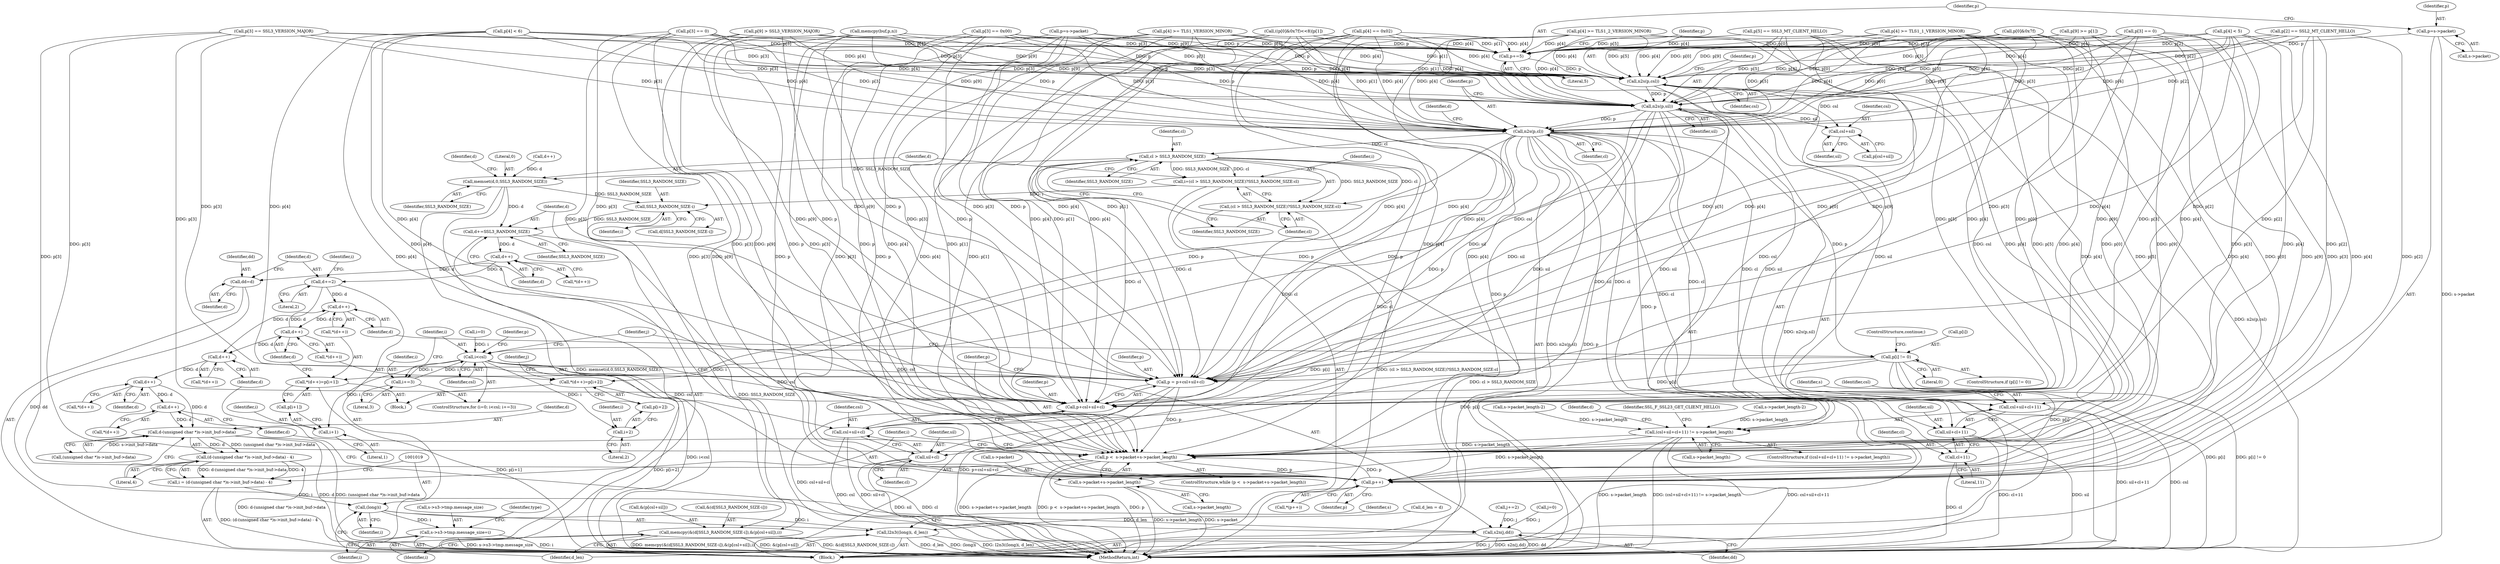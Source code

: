 digraph "0_openssl_6ce9687b5aba5391fc0de50e18779eb676d0e04d@pointer" {
"1000816" [label="(Call,p=s->packet)"];
"1000821" [label="(Call,p+=5)"];
"1000824" [label="(Call,n2s(p,csl))"];
"1000827" [label="(Call,n2s(p,sil))"];
"1000830" [label="(Call,n2s(p,cl))"];
"1000843" [label="(Call,(csl+sil+cl+11) != s->packet_length)"];
"1000987" [label="(Call,p <  s->packet+s->packet_length)"];
"1001002" [label="(Call,p++)"];
"1000989" [label="(Call,s->packet+s->packet_length)"];
"1000844" [label="(Call,csl+sil+cl+11)"];
"1000846" [label="(Call,sil+cl+11)"];
"1000848" [label="(Call,cl+11)"];
"1000885" [label="(Call,cl > SSL3_RANDOM_SIZE)"];
"1000882" [label="(Call,i=(cl > SSL3_RANDOM_SIZE)?SSL3_RANDOM_SIZE:cl)"];
"1000898" [label="(Call,SSL3_RANDOM_SIZE-i)"];
"1000894" [label="(Call,memcpy(&(d[SSL3_RANDOM_SIZE-i]),&(p[csl+sil]),i))"];
"1000908" [label="(Call,d+=SSL3_RANDOM_SIZE)"];
"1000913" [label="(Call,d++)"];
"1000919" [label="(Call,dd=d)"];
"1000964" [label="(Call,s2n(j,dd))"];
"1000922" [label="(Call,d+=2)"];
"1000945" [label="(Call,d++)"];
"1000954" [label="(Call,d++)"];
"1000969" [label="(Call,d++)"];
"1000974" [label="(Call,d++)"];
"1000999" [label="(Call,d++)"];
"1001007" [label="(Call,d-(unsigned char *)s->init_buf->data)"];
"1001006" [label="(Call,(d-(unsigned char *)s->init_buf->data) - 4)"];
"1001004" [label="(Call,i = (d-(unsigned char *)s->init_buf->data) - 4)"];
"1001018" [label="(Call,(long)i)"];
"1001017" [label="(Call,l2n3((long)i, d_len))"];
"1001040" [label="(Call,s->s3->tmp.message_size=i)"];
"1000884" [label="(Call,(cl > SSL3_RANDOM_SIZE)?SSL3_RANDOM_SIZE:cl)"];
"1000890" [label="(Call,memset(d,0,SSL3_RANDOM_SIZE))"];
"1000977" [label="(Call,p = p+csl+sil+cl)"];
"1000979" [label="(Call,p+csl+sil+cl)"];
"1000981" [label="(Call,csl+sil+cl)"];
"1000983" [label="(Call,sil+cl)"];
"1000937" [label="(Call,p[i] != 0)"];
"1000943" [label="(Call,*(d++)=p[i+1])"];
"1000952" [label="(Call,*(d++)=p[i+2])"];
"1000904" [label="(Call,csl+sil)"];
"1000929" [label="(Call,i<csl)"];
"1000932" [label="(Call,i+=3)"];
"1000949" [label="(Call,i+1)"];
"1000958" [label="(Call,i+2)"];
"1000885" [label="(Call,cl > SSL3_RANDOM_SIZE)"];
"1000922" [label="(Call,d+=2)"];
"1001009" [label="(Call,(unsigned char *)s->init_buf->data)"];
"1001002" [label="(Call,p++)"];
"1001040" [label="(Call,s->s3->tmp.message_size=i)"];
"1000882" [label="(Call,i=(cl > SSL3_RANDOM_SIZE)?SSL3_RANDOM_SIZE:cl)"];
"1000943" [label="(Call,*(d++)=p[i+1])"];
"1000923" [label="(Identifier,d)"];
"1000925" [label="(ControlStructure,for (i=0; i<csl; i+=3))"];
"1000852" [label="(Identifier,s)"];
"1000890" [label="(Call,memset(d,0,SSL3_RANDOM_SIZE))"];
"1000900" [label="(Identifier,i)"];
"1000454" [label="(Call,p[4] < 5)"];
"1000825" [label="(Identifier,p)"];
"1000953" [label="(Call,*(d++))"];
"1000954" [label="(Call,d++)"];
"1000924" [label="(Literal,2)"];
"1000481" [label="(Call,p[4] < 6)"];
"1001000" [label="(Identifier,d)"];
"1000899" [label="(Identifier,SSL3_RANDOM_SIZE)"];
"1000914" [label="(Identifier,d)"];
"1001026" [label="(Identifier,s)"];
"1000300" [label="(Call,p[4] >= TLS1_2_VERSION_MINOR)"];
"1000939" [label="(Identifier,p)"];
"1000829" [label="(Identifier,sil)"];
"1000985" [label="(Identifier,cl)"];
"1000980" [label="(Identifier,p)"];
"1000877" [label="(Call,d++)"];
"1000823" [label="(Literal,5)"];
"1000271" [label="(Call,p[3] == SSL3_VERSION_MAJOR)"];
"1000864" [label="(Call,d_len = d)"];
"1000845" [label="(Identifier,csl)"];
"1000974" [label="(Call,d++)"];
"1000978" [label="(Identifier,p)"];
"1000906" [label="(Identifier,sil)"];
"1000892" [label="(Literal,0)"];
"1000981" [label="(Call,csl+sil+cl)"];
"1000850" [label="(Literal,11)"];
"1000916" [label="(Call,j=0)"];
"1001048" [label="(Identifier,i)"];
"1000905" [label="(Identifier,csl)"];
"1000950" [label="(Identifier,i)"];
"1000889" [label="(Identifier,cl)"];
"1000977" [label="(Call,p = p+csl+sil+cl)"];
"1000292" [label="(Call,p[4] >= TLS1_VERSION_MINOR)"];
"1000862" [label="(Identifier,d)"];
"1000901" [label="(Call,&(p[csl+sil]))"];
"1000930" [label="(Identifier,i)"];
"1000239" [label="(Call,p[4] == 0x02)"];
"1000990" [label="(Call,s->packet)"];
"1001020" [label="(Identifier,i)"];
"1000883" [label="(Identifier,i)"];
"1000891" [label="(Identifier,d)"];
"1000817" [label="(Identifier,p)"];
"1000459" [label="(Call,p[9] >= p[1])"];
"1000960" [label="(Literal,2)"];
"1000740" [label="(Call,p[0]&0x7f)"];
"1000962" [label="(Identifier,j)"];
"1000982" [label="(Identifier,csl)"];
"1000827" [label="(Call,n2s(p,sil))"];
"1000986" [label="(ControlStructure,while (p <  s->packet+s->packet_length))"];
"1000927" [label="(Identifier,i)"];
"1001018" [label="(Call,(long)i)"];
"1000847" [label="(Identifier,sil)"];
"1000856" [label="(Identifier,SSL_F_SSL23_GET_CLIENT_HELLO)"];
"1000215" [label="(Call,memcpy(buf,p,n))"];
"1000738" [label="(Call,((p[0]&0x7f)<<8)|p[1])"];
"1000888" [label="(Identifier,SSL3_RANDOM_SIZE)"];
"1000959" [label="(Identifier,i)"];
"1000964" [label="(Call,s2n(j,dd))"];
"1000983" [label="(Call,sil+cl)"];
"1000920" [label="(Identifier,dd)"];
"1000952" [label="(Call,*(d++)=p[i+2])"];
"1001003" [label="(Identifier,p)"];
"1000851" [label="(Call,s->packet_length)"];
"1001001" [label="(Call,*(p++))"];
"1000934" [label="(Literal,3)"];
"1000832" [label="(Identifier,cl)"];
"1000789" [label="(Call,s->packet_length-2)"];
"1000908" [label="(Call,d+=SSL3_RANDOM_SIZE)"];
"1000822" [label="(Identifier,p)"];
"1001007" [label="(Call,d-(unsigned char *)s->init_buf->data)"];
"1000830" [label="(Call,n2s(p,cl))"];
"1000987" [label="(Call,p <  s->packet+s->packet_length)"];
"1000941" [label="(Literal,0)"];
"1000912" [label="(Call,*(d++))"];
"1000947" [label="(Call,p[i+1])"];
"1000896" [label="(Call,d[SSL3_RANDOM_SIZE-i])"];
"1000966" [label="(Identifier,dd)"];
"1000826" [label="(Identifier,csl)"];
"1000904" [label="(Call,csl+sil)"];
"1000898" [label="(Call,SSL3_RANDOM_SIZE-i)"];
"1000907" [label="(Identifier,i)"];
"1000449" [label="(Call,p[3] == 0)"];
"1000935" [label="(Block,)"];
"1000821" [label="(Call,p+=5)"];
"1000492" [label="(Call,p[9] > SSL3_VERSION_MAJOR)"];
"1000816" [label="(Call,p=s->packet)"];
"1000834" [label="(Identifier,d)"];
"1000965" [label="(Identifier,j)"];
"1000961" [label="(Call,j+=2)"];
"1000846" [label="(Call,sil+cl+11)"];
"1000717" [label="(Call,p=s->packet)"];
"1000818" [label="(Call,s->packet)"];
"1000958" [label="(Call,i+2)"];
"1000951" [label="(Literal,1)"];
"1000979" [label="(Call,p+csl+sil+cl)"];
"1000226" [label="(Call,p[2] == SSL2_MT_CLIENT_HELLO)"];
"1000993" [label="(Call,s->packet_length)"];
"1000937" [label="(Call,p[i] != 0)"];
"1001041" [label="(Call,s->s3->tmp.message_size)"];
"1000910" [label="(Identifier,SSL3_RANDOM_SIZE)"];
"1000932" [label="(Call,i+=3)"];
"1000807" [label="(Call,s->packet_length-2)"];
"1000897" [label="(Identifier,d)"];
"1000884" [label="(Call,(cl > SSL3_RANDOM_SIZE)?SSL3_RANDOM_SIZE:cl)"];
"1001006" [label="(Call,(d-(unsigned char *)s->init_buf->data) - 4)"];
"1001021" [label="(Identifier,d_len)"];
"1000989" [label="(Call,s->packet+s->packet_length)"];
"1000902" [label="(Call,p[csl+sil])"];
"1000848" [label="(Call,cl+11)"];
"1000956" [label="(Call,p[i+2])"];
"1001016" [label="(Literal,4)"];
"1000968" [label="(Call,*(d++))"];
"1001051" [label="(Identifier,type)"];
"1000713" [label="(Block,)"];
"1001008" [label="(Identifier,d)"];
"1000945" [label="(Call,d++)"];
"1000844" [label="(Call,csl+sil+cl+11)"];
"1000442" [label="(Call,p[5] == SSL3_MT_CLIENT_HELLO)"];
"1000926" [label="(Call,i=0)"];
"1000234" [label="(Call,p[3] == 0x00)"];
"1000842" [label="(ControlStructure,if ((csl+sil+cl+11) != s->packet_length))"];
"1000894" [label="(Call,memcpy(&(d[SSL3_RANDOM_SIZE-i]),&(p[csl+sil]),i))"];
"1000999" [label="(Call,d++)"];
"1000955" [label="(Identifier,d)"];
"1000988" [label="(Identifier,p)"];
"1000913" [label="(Call,d++)"];
"1000998" [label="(Call,*(d++))"];
"1000936" [label="(ControlStructure,if (p[i] != 0))"];
"1000975" [label="(Identifier,d)"];
"1000938" [label="(Call,p[i])"];
"1001244" [label="(MethodReturn,int)"];
"1000933" [label="(Identifier,i)"];
"1000895" [label="(Call,&(d[SSL3_RANDOM_SIZE-i]))"];
"1000969" [label="(Call,d++)"];
"1001005" [label="(Identifier,i)"];
"1000886" [label="(Identifier,cl)"];
"1000970" [label="(Identifier,d)"];
"1000944" [label="(Call,*(d++))"];
"1000929" [label="(Call,i<csl)"];
"1000887" [label="(Identifier,SSL3_RANDOM_SIZE)"];
"1000942" [label="(ControlStructure,continue;)"];
"1000831" [label="(Identifier,p)"];
"1000919" [label="(Call,dd=d)"];
"1000325" [label="(Call,p[4] >= TLS1_1_VERSION_MINOR)"];
"1000849" [label="(Identifier,cl)"];
"1000973" [label="(Call,*(d++))"];
"1000476" [label="(Call,p[3] == 0)"];
"1000909" [label="(Identifier,d)"];
"1000946" [label="(Identifier,d)"];
"1001004" [label="(Call,i = (d-(unsigned char *)s->init_buf->data) - 4)"];
"1000893" [label="(Identifier,SSL3_RANDOM_SIZE)"];
"1000949" [label="(Call,i+1)"];
"1000828" [label="(Identifier,p)"];
"1000984" [label="(Identifier,sil)"];
"1000921" [label="(Identifier,d)"];
"1000824" [label="(Call,n2s(p,csl))"];
"1000931" [label="(Identifier,csl)"];
"1000843" [label="(Call,(csl+sil+cl+11) != s->packet_length)"];
"1001017" [label="(Call,l2n3((long)i, d_len))"];
"1000816" -> "1000713"  [label="AST: "];
"1000816" -> "1000818"  [label="CFG: "];
"1000817" -> "1000816"  [label="AST: "];
"1000818" -> "1000816"  [label="AST: "];
"1000822" -> "1000816"  [label="CFG: "];
"1000816" -> "1001244"  [label="DDG: s->packet"];
"1000816" -> "1000821"  [label="DDG: p"];
"1000821" -> "1000713"  [label="AST: "];
"1000821" -> "1000823"  [label="CFG: "];
"1000822" -> "1000821"  [label="AST: "];
"1000823" -> "1000821"  [label="AST: "];
"1000825" -> "1000821"  [label="CFG: "];
"1000459" -> "1000821"  [label="DDG: p[9]"];
"1000226" -> "1000821"  [label="DDG: p[2]"];
"1000442" -> "1000821"  [label="DDG: p[5]"];
"1000492" -> "1000821"  [label="DDG: p[9]"];
"1000738" -> "1000821"  [label="DDG: p[1]"];
"1000740" -> "1000821"  [label="DDG: p[0]"];
"1000215" -> "1000821"  [label="DDG: p"];
"1000449" -> "1000821"  [label="DDG: p[3]"];
"1000476" -> "1000821"  [label="DDG: p[3]"];
"1000271" -> "1000821"  [label="DDG: p[3]"];
"1000717" -> "1000821"  [label="DDG: p"];
"1000234" -> "1000821"  [label="DDG: p[3]"];
"1000292" -> "1000821"  [label="DDG: p[4]"];
"1000239" -> "1000821"  [label="DDG: p[4]"];
"1000300" -> "1000821"  [label="DDG: p[4]"];
"1000481" -> "1000821"  [label="DDG: p[4]"];
"1000325" -> "1000821"  [label="DDG: p[4]"];
"1000454" -> "1000821"  [label="DDG: p[4]"];
"1000821" -> "1000824"  [label="DDG: p"];
"1000824" -> "1000713"  [label="AST: "];
"1000824" -> "1000826"  [label="CFG: "];
"1000825" -> "1000824"  [label="AST: "];
"1000826" -> "1000824"  [label="AST: "];
"1000828" -> "1000824"  [label="CFG: "];
"1000824" -> "1001244"  [label="DDG: n2s(p,csl)"];
"1000459" -> "1000824"  [label="DDG: p[9]"];
"1000226" -> "1000824"  [label="DDG: p[2]"];
"1000442" -> "1000824"  [label="DDG: p[5]"];
"1000492" -> "1000824"  [label="DDG: p[9]"];
"1000738" -> "1000824"  [label="DDG: p[1]"];
"1000740" -> "1000824"  [label="DDG: p[0]"];
"1000215" -> "1000824"  [label="DDG: p"];
"1000449" -> "1000824"  [label="DDG: p[3]"];
"1000476" -> "1000824"  [label="DDG: p[3]"];
"1000271" -> "1000824"  [label="DDG: p[3]"];
"1000717" -> "1000824"  [label="DDG: p"];
"1000234" -> "1000824"  [label="DDG: p[3]"];
"1000292" -> "1000824"  [label="DDG: p[4]"];
"1000239" -> "1000824"  [label="DDG: p[4]"];
"1000300" -> "1000824"  [label="DDG: p[4]"];
"1000481" -> "1000824"  [label="DDG: p[4]"];
"1000325" -> "1000824"  [label="DDG: p[4]"];
"1000454" -> "1000824"  [label="DDG: p[4]"];
"1000824" -> "1000827"  [label="DDG: p"];
"1000824" -> "1000843"  [label="DDG: csl"];
"1000824" -> "1000844"  [label="DDG: csl"];
"1000824" -> "1000904"  [label="DDG: csl"];
"1000824" -> "1000929"  [label="DDG: csl"];
"1000827" -> "1000713"  [label="AST: "];
"1000827" -> "1000829"  [label="CFG: "];
"1000828" -> "1000827"  [label="AST: "];
"1000829" -> "1000827"  [label="AST: "];
"1000831" -> "1000827"  [label="CFG: "];
"1000827" -> "1001244"  [label="DDG: n2s(p,sil)"];
"1000459" -> "1000827"  [label="DDG: p[9]"];
"1000226" -> "1000827"  [label="DDG: p[2]"];
"1000442" -> "1000827"  [label="DDG: p[5]"];
"1000492" -> "1000827"  [label="DDG: p[9]"];
"1000738" -> "1000827"  [label="DDG: p[1]"];
"1000740" -> "1000827"  [label="DDG: p[0]"];
"1000215" -> "1000827"  [label="DDG: p"];
"1000449" -> "1000827"  [label="DDG: p[3]"];
"1000476" -> "1000827"  [label="DDG: p[3]"];
"1000271" -> "1000827"  [label="DDG: p[3]"];
"1000717" -> "1000827"  [label="DDG: p"];
"1000234" -> "1000827"  [label="DDG: p[3]"];
"1000292" -> "1000827"  [label="DDG: p[4]"];
"1000239" -> "1000827"  [label="DDG: p[4]"];
"1000300" -> "1000827"  [label="DDG: p[4]"];
"1000481" -> "1000827"  [label="DDG: p[4]"];
"1000325" -> "1000827"  [label="DDG: p[4]"];
"1000454" -> "1000827"  [label="DDG: p[4]"];
"1000827" -> "1000830"  [label="DDG: p"];
"1000827" -> "1000843"  [label="DDG: sil"];
"1000827" -> "1000844"  [label="DDG: sil"];
"1000827" -> "1000846"  [label="DDG: sil"];
"1000827" -> "1000904"  [label="DDG: sil"];
"1000827" -> "1000977"  [label="DDG: sil"];
"1000827" -> "1000979"  [label="DDG: sil"];
"1000827" -> "1000981"  [label="DDG: sil"];
"1000827" -> "1000983"  [label="DDG: sil"];
"1000830" -> "1000713"  [label="AST: "];
"1000830" -> "1000832"  [label="CFG: "];
"1000831" -> "1000830"  [label="AST: "];
"1000832" -> "1000830"  [label="AST: "];
"1000834" -> "1000830"  [label="CFG: "];
"1000830" -> "1001244"  [label="DDG: n2s(p,cl)"];
"1000830" -> "1001244"  [label="DDG: p"];
"1000459" -> "1000830"  [label="DDG: p[9]"];
"1000226" -> "1000830"  [label="DDG: p[2]"];
"1000442" -> "1000830"  [label="DDG: p[5]"];
"1000492" -> "1000830"  [label="DDG: p[9]"];
"1000738" -> "1000830"  [label="DDG: p[1]"];
"1000740" -> "1000830"  [label="DDG: p[0]"];
"1000215" -> "1000830"  [label="DDG: p"];
"1000449" -> "1000830"  [label="DDG: p[3]"];
"1000476" -> "1000830"  [label="DDG: p[3]"];
"1000271" -> "1000830"  [label="DDG: p[3]"];
"1000717" -> "1000830"  [label="DDG: p"];
"1000234" -> "1000830"  [label="DDG: p[3]"];
"1000292" -> "1000830"  [label="DDG: p[4]"];
"1000239" -> "1000830"  [label="DDG: p[4]"];
"1000300" -> "1000830"  [label="DDG: p[4]"];
"1000481" -> "1000830"  [label="DDG: p[4]"];
"1000325" -> "1000830"  [label="DDG: p[4]"];
"1000454" -> "1000830"  [label="DDG: p[4]"];
"1000830" -> "1000843"  [label="DDG: cl"];
"1000830" -> "1000844"  [label="DDG: cl"];
"1000830" -> "1000846"  [label="DDG: cl"];
"1000830" -> "1000848"  [label="DDG: cl"];
"1000830" -> "1000885"  [label="DDG: cl"];
"1000830" -> "1000937"  [label="DDG: p"];
"1000830" -> "1000943"  [label="DDG: p"];
"1000830" -> "1000952"  [label="DDG: p"];
"1000830" -> "1000977"  [label="DDG: p"];
"1000830" -> "1000979"  [label="DDG: p"];
"1000830" -> "1000987"  [label="DDG: p"];
"1000830" -> "1001002"  [label="DDG: p"];
"1000843" -> "1000842"  [label="AST: "];
"1000843" -> "1000851"  [label="CFG: "];
"1000844" -> "1000843"  [label="AST: "];
"1000851" -> "1000843"  [label="AST: "];
"1000856" -> "1000843"  [label="CFG: "];
"1000862" -> "1000843"  [label="CFG: "];
"1000843" -> "1001244"  [label="DDG: s->packet_length"];
"1000843" -> "1001244"  [label="DDG: (csl+sil+cl+11) != s->packet_length"];
"1000843" -> "1001244"  [label="DDG: csl+sil+cl+11"];
"1000807" -> "1000843"  [label="DDG: s->packet_length"];
"1000789" -> "1000843"  [label="DDG: s->packet_length"];
"1000843" -> "1000987"  [label="DDG: s->packet_length"];
"1000843" -> "1000989"  [label="DDG: s->packet_length"];
"1000987" -> "1000986"  [label="AST: "];
"1000987" -> "1000989"  [label="CFG: "];
"1000988" -> "1000987"  [label="AST: "];
"1000989" -> "1000987"  [label="AST: "];
"1001000" -> "1000987"  [label="CFG: "];
"1001005" -> "1000987"  [label="CFG: "];
"1000987" -> "1001244"  [label="DDG: p"];
"1000987" -> "1001244"  [label="DDG: s->packet+s->packet_length"];
"1000987" -> "1001244"  [label="DDG: p <  s->packet+s->packet_length"];
"1000459" -> "1000987"  [label="DDG: p[9]"];
"1000442" -> "1000987"  [label="DDG: p[5]"];
"1000492" -> "1000987"  [label="DDG: p[9]"];
"1000738" -> "1000987"  [label="DDG: p[1]"];
"1000977" -> "1000987"  [label="DDG: p"];
"1000226" -> "1000987"  [label="DDG: p[2]"];
"1001002" -> "1000987"  [label="DDG: p"];
"1000937" -> "1000987"  [label="DDG: p[i]"];
"1000740" -> "1000987"  [label="DDG: p[0]"];
"1000449" -> "1000987"  [label="DDG: p[3]"];
"1000476" -> "1000987"  [label="DDG: p[3]"];
"1000271" -> "1000987"  [label="DDG: p[3]"];
"1000717" -> "1000987"  [label="DDG: p"];
"1000234" -> "1000987"  [label="DDG: p[3]"];
"1000215" -> "1000987"  [label="DDG: p"];
"1000292" -> "1000987"  [label="DDG: p[4]"];
"1000239" -> "1000987"  [label="DDG: p[4]"];
"1000300" -> "1000987"  [label="DDG: p[4]"];
"1000481" -> "1000987"  [label="DDG: p[4]"];
"1000325" -> "1000987"  [label="DDG: p[4]"];
"1000454" -> "1000987"  [label="DDG: p[4]"];
"1000987" -> "1001002"  [label="DDG: p"];
"1001002" -> "1001001"  [label="AST: "];
"1001002" -> "1001003"  [label="CFG: "];
"1001003" -> "1001002"  [label="AST: "];
"1001001" -> "1001002"  [label="CFG: "];
"1000459" -> "1001002"  [label="DDG: p[9]"];
"1000226" -> "1001002"  [label="DDG: p[2]"];
"1000442" -> "1001002"  [label="DDG: p[5]"];
"1000492" -> "1001002"  [label="DDG: p[9]"];
"1000738" -> "1001002"  [label="DDG: p[1]"];
"1000937" -> "1001002"  [label="DDG: p[i]"];
"1000740" -> "1001002"  [label="DDG: p[0]"];
"1000449" -> "1001002"  [label="DDG: p[3]"];
"1000476" -> "1001002"  [label="DDG: p[3]"];
"1000271" -> "1001002"  [label="DDG: p[3]"];
"1000717" -> "1001002"  [label="DDG: p"];
"1000234" -> "1001002"  [label="DDG: p[3]"];
"1000215" -> "1001002"  [label="DDG: p"];
"1000292" -> "1001002"  [label="DDG: p[4]"];
"1000239" -> "1001002"  [label="DDG: p[4]"];
"1000300" -> "1001002"  [label="DDG: p[4]"];
"1000481" -> "1001002"  [label="DDG: p[4]"];
"1000325" -> "1001002"  [label="DDG: p[4]"];
"1000454" -> "1001002"  [label="DDG: p[4]"];
"1000989" -> "1000993"  [label="CFG: "];
"1000990" -> "1000989"  [label="AST: "];
"1000993" -> "1000989"  [label="AST: "];
"1000989" -> "1001244"  [label="DDG: s->packet_length"];
"1000989" -> "1001244"  [label="DDG: s->packet"];
"1000844" -> "1000846"  [label="CFG: "];
"1000845" -> "1000844"  [label="AST: "];
"1000846" -> "1000844"  [label="AST: "];
"1000852" -> "1000844"  [label="CFG: "];
"1000844" -> "1001244"  [label="DDG: sil+cl+11"];
"1000844" -> "1001244"  [label="DDG: csl"];
"1000846" -> "1000848"  [label="CFG: "];
"1000847" -> "1000846"  [label="AST: "];
"1000848" -> "1000846"  [label="AST: "];
"1000846" -> "1001244"  [label="DDG: cl+11"];
"1000846" -> "1001244"  [label="DDG: sil"];
"1000848" -> "1000850"  [label="CFG: "];
"1000849" -> "1000848"  [label="AST: "];
"1000850" -> "1000848"  [label="AST: "];
"1000848" -> "1001244"  [label="DDG: cl"];
"1000885" -> "1000884"  [label="AST: "];
"1000885" -> "1000887"  [label="CFG: "];
"1000886" -> "1000885"  [label="AST: "];
"1000887" -> "1000885"  [label="AST: "];
"1000888" -> "1000885"  [label="CFG: "];
"1000889" -> "1000885"  [label="CFG: "];
"1000885" -> "1000882"  [label="DDG: SSL3_RANDOM_SIZE"];
"1000885" -> "1000882"  [label="DDG: cl"];
"1000885" -> "1000884"  [label="DDG: SSL3_RANDOM_SIZE"];
"1000885" -> "1000884"  [label="DDG: cl"];
"1000885" -> "1000890"  [label="DDG: SSL3_RANDOM_SIZE"];
"1000885" -> "1000977"  [label="DDG: cl"];
"1000885" -> "1000979"  [label="DDG: cl"];
"1000885" -> "1000981"  [label="DDG: cl"];
"1000885" -> "1000983"  [label="DDG: cl"];
"1000882" -> "1000713"  [label="AST: "];
"1000882" -> "1000884"  [label="CFG: "];
"1000883" -> "1000882"  [label="AST: "];
"1000884" -> "1000882"  [label="AST: "];
"1000891" -> "1000882"  [label="CFG: "];
"1000882" -> "1001244"  [label="DDG: (cl > SSL3_RANDOM_SIZE)?SSL3_RANDOM_SIZE:cl"];
"1000882" -> "1000898"  [label="DDG: i"];
"1000898" -> "1000896"  [label="AST: "];
"1000898" -> "1000900"  [label="CFG: "];
"1000899" -> "1000898"  [label="AST: "];
"1000900" -> "1000898"  [label="AST: "];
"1000896" -> "1000898"  [label="CFG: "];
"1000890" -> "1000898"  [label="DDG: SSL3_RANDOM_SIZE"];
"1000898" -> "1000894"  [label="DDG: i"];
"1000898" -> "1000908"  [label="DDG: SSL3_RANDOM_SIZE"];
"1000894" -> "1000713"  [label="AST: "];
"1000894" -> "1000907"  [label="CFG: "];
"1000895" -> "1000894"  [label="AST: "];
"1000901" -> "1000894"  [label="AST: "];
"1000907" -> "1000894"  [label="AST: "];
"1000909" -> "1000894"  [label="CFG: "];
"1000894" -> "1001244"  [label="DDG: &(d[SSL3_RANDOM_SIZE-i])"];
"1000894" -> "1001244"  [label="DDG: memcpy(&(d[SSL3_RANDOM_SIZE-i]),&(p[csl+sil]),i)"];
"1000894" -> "1001244"  [label="DDG: &(p[csl+sil])"];
"1000908" -> "1000713"  [label="AST: "];
"1000908" -> "1000910"  [label="CFG: "];
"1000909" -> "1000908"  [label="AST: "];
"1000910" -> "1000908"  [label="AST: "];
"1000914" -> "1000908"  [label="CFG: "];
"1000908" -> "1001244"  [label="DDG: SSL3_RANDOM_SIZE"];
"1000890" -> "1000908"  [label="DDG: d"];
"1000908" -> "1000913"  [label="DDG: d"];
"1000913" -> "1000912"  [label="AST: "];
"1000913" -> "1000914"  [label="CFG: "];
"1000914" -> "1000913"  [label="AST: "];
"1000912" -> "1000913"  [label="CFG: "];
"1000913" -> "1000919"  [label="DDG: d"];
"1000913" -> "1000922"  [label="DDG: d"];
"1000919" -> "1000713"  [label="AST: "];
"1000919" -> "1000921"  [label="CFG: "];
"1000920" -> "1000919"  [label="AST: "];
"1000921" -> "1000919"  [label="AST: "];
"1000923" -> "1000919"  [label="CFG: "];
"1000919" -> "1000964"  [label="DDG: dd"];
"1000964" -> "1000713"  [label="AST: "];
"1000964" -> "1000966"  [label="CFG: "];
"1000965" -> "1000964"  [label="AST: "];
"1000966" -> "1000964"  [label="AST: "];
"1000970" -> "1000964"  [label="CFG: "];
"1000964" -> "1001244"  [label="DDG: j"];
"1000964" -> "1001244"  [label="DDG: s2n(j,dd)"];
"1000964" -> "1001244"  [label="DDG: dd"];
"1000961" -> "1000964"  [label="DDG: j"];
"1000916" -> "1000964"  [label="DDG: j"];
"1000922" -> "1000713"  [label="AST: "];
"1000922" -> "1000924"  [label="CFG: "];
"1000923" -> "1000922"  [label="AST: "];
"1000924" -> "1000922"  [label="AST: "];
"1000927" -> "1000922"  [label="CFG: "];
"1000922" -> "1000945"  [label="DDG: d"];
"1000922" -> "1000969"  [label="DDG: d"];
"1000945" -> "1000944"  [label="AST: "];
"1000945" -> "1000946"  [label="CFG: "];
"1000946" -> "1000945"  [label="AST: "];
"1000944" -> "1000945"  [label="CFG: "];
"1000954" -> "1000945"  [label="DDG: d"];
"1000945" -> "1000954"  [label="DDG: d"];
"1000954" -> "1000953"  [label="AST: "];
"1000954" -> "1000955"  [label="CFG: "];
"1000955" -> "1000954"  [label="AST: "];
"1000953" -> "1000954"  [label="CFG: "];
"1000954" -> "1000969"  [label="DDG: d"];
"1000969" -> "1000968"  [label="AST: "];
"1000969" -> "1000970"  [label="CFG: "];
"1000970" -> "1000969"  [label="AST: "];
"1000968" -> "1000969"  [label="CFG: "];
"1000969" -> "1000974"  [label="DDG: d"];
"1000974" -> "1000973"  [label="AST: "];
"1000974" -> "1000975"  [label="CFG: "];
"1000975" -> "1000974"  [label="AST: "];
"1000973" -> "1000974"  [label="CFG: "];
"1000974" -> "1000999"  [label="DDG: d"];
"1000974" -> "1001007"  [label="DDG: d"];
"1000999" -> "1000998"  [label="AST: "];
"1000999" -> "1001000"  [label="CFG: "];
"1001000" -> "1000999"  [label="AST: "];
"1000998" -> "1000999"  [label="CFG: "];
"1000999" -> "1001007"  [label="DDG: d"];
"1001007" -> "1001006"  [label="AST: "];
"1001007" -> "1001009"  [label="CFG: "];
"1001008" -> "1001007"  [label="AST: "];
"1001009" -> "1001007"  [label="AST: "];
"1001016" -> "1001007"  [label="CFG: "];
"1001007" -> "1001244"  [label="DDG: d"];
"1001007" -> "1001244"  [label="DDG: (unsigned char *)s->init_buf->data"];
"1001007" -> "1001006"  [label="DDG: d"];
"1001007" -> "1001006"  [label="DDG: (unsigned char *)s->init_buf->data"];
"1001009" -> "1001007"  [label="DDG: s->init_buf->data"];
"1001006" -> "1001004"  [label="AST: "];
"1001006" -> "1001016"  [label="CFG: "];
"1001016" -> "1001006"  [label="AST: "];
"1001004" -> "1001006"  [label="CFG: "];
"1001006" -> "1001244"  [label="DDG: d-(unsigned char *)s->init_buf->data"];
"1001006" -> "1001004"  [label="DDG: d-(unsigned char *)s->init_buf->data"];
"1001006" -> "1001004"  [label="DDG: 4"];
"1001004" -> "1000713"  [label="AST: "];
"1001005" -> "1001004"  [label="AST: "];
"1001019" -> "1001004"  [label="CFG: "];
"1001004" -> "1001244"  [label="DDG: (d-(unsigned char *)s->init_buf->data) - 4"];
"1001004" -> "1001018"  [label="DDG: i"];
"1001018" -> "1001017"  [label="AST: "];
"1001018" -> "1001020"  [label="CFG: "];
"1001019" -> "1001018"  [label="AST: "];
"1001020" -> "1001018"  [label="AST: "];
"1001021" -> "1001018"  [label="CFG: "];
"1001018" -> "1001017"  [label="DDG: i"];
"1001018" -> "1001040"  [label="DDG: i"];
"1001017" -> "1000713"  [label="AST: "];
"1001017" -> "1001021"  [label="CFG: "];
"1001021" -> "1001017"  [label="AST: "];
"1001026" -> "1001017"  [label="CFG: "];
"1001017" -> "1001244"  [label="DDG: d_len"];
"1001017" -> "1001244"  [label="DDG: (long)i"];
"1001017" -> "1001244"  [label="DDG: l2n3((long)i, d_len)"];
"1000864" -> "1001017"  [label="DDG: d_len"];
"1001040" -> "1000713"  [label="AST: "];
"1001040" -> "1001048"  [label="CFG: "];
"1001041" -> "1001040"  [label="AST: "];
"1001048" -> "1001040"  [label="AST: "];
"1001051" -> "1001040"  [label="CFG: "];
"1001040" -> "1001244"  [label="DDG: s->s3->tmp.message_size"];
"1001040" -> "1001244"  [label="DDG: i"];
"1000884" -> "1000888"  [label="CFG: "];
"1000884" -> "1000889"  [label="CFG: "];
"1000888" -> "1000884"  [label="AST: "];
"1000889" -> "1000884"  [label="AST: "];
"1000884" -> "1001244"  [label="DDG: cl > SSL3_RANDOM_SIZE"];
"1000890" -> "1000713"  [label="AST: "];
"1000890" -> "1000893"  [label="CFG: "];
"1000891" -> "1000890"  [label="AST: "];
"1000892" -> "1000890"  [label="AST: "];
"1000893" -> "1000890"  [label="AST: "];
"1000897" -> "1000890"  [label="CFG: "];
"1000890" -> "1001244"  [label="DDG: memset(d,0,SSL3_RANDOM_SIZE)"];
"1000877" -> "1000890"  [label="DDG: d"];
"1000977" -> "1000713"  [label="AST: "];
"1000977" -> "1000979"  [label="CFG: "];
"1000978" -> "1000977"  [label="AST: "];
"1000979" -> "1000977"  [label="AST: "];
"1000988" -> "1000977"  [label="CFG: "];
"1000977" -> "1001244"  [label="DDG: p+csl+sil+cl"];
"1000459" -> "1000977"  [label="DDG: p[9]"];
"1000226" -> "1000977"  [label="DDG: p[2]"];
"1000442" -> "1000977"  [label="DDG: p[5]"];
"1000492" -> "1000977"  [label="DDG: p[9]"];
"1000738" -> "1000977"  [label="DDG: p[1]"];
"1000937" -> "1000977"  [label="DDG: p[i]"];
"1000740" -> "1000977"  [label="DDG: p[0]"];
"1000449" -> "1000977"  [label="DDG: p[3]"];
"1000476" -> "1000977"  [label="DDG: p[3]"];
"1000271" -> "1000977"  [label="DDG: p[3]"];
"1000717" -> "1000977"  [label="DDG: p"];
"1000234" -> "1000977"  [label="DDG: p[3]"];
"1000215" -> "1000977"  [label="DDG: p"];
"1000292" -> "1000977"  [label="DDG: p[4]"];
"1000239" -> "1000977"  [label="DDG: p[4]"];
"1000300" -> "1000977"  [label="DDG: p[4]"];
"1000481" -> "1000977"  [label="DDG: p[4]"];
"1000325" -> "1000977"  [label="DDG: p[4]"];
"1000454" -> "1000977"  [label="DDG: p[4]"];
"1000929" -> "1000977"  [label="DDG: csl"];
"1000979" -> "1000981"  [label="CFG: "];
"1000980" -> "1000979"  [label="AST: "];
"1000981" -> "1000979"  [label="AST: "];
"1000979" -> "1001244"  [label="DDG: csl+sil+cl"];
"1000459" -> "1000979"  [label="DDG: p[9]"];
"1000226" -> "1000979"  [label="DDG: p[2]"];
"1000442" -> "1000979"  [label="DDG: p[5]"];
"1000492" -> "1000979"  [label="DDG: p[9]"];
"1000738" -> "1000979"  [label="DDG: p[1]"];
"1000937" -> "1000979"  [label="DDG: p[i]"];
"1000740" -> "1000979"  [label="DDG: p[0]"];
"1000449" -> "1000979"  [label="DDG: p[3]"];
"1000476" -> "1000979"  [label="DDG: p[3]"];
"1000271" -> "1000979"  [label="DDG: p[3]"];
"1000717" -> "1000979"  [label="DDG: p"];
"1000234" -> "1000979"  [label="DDG: p[3]"];
"1000215" -> "1000979"  [label="DDG: p"];
"1000292" -> "1000979"  [label="DDG: p[4]"];
"1000239" -> "1000979"  [label="DDG: p[4]"];
"1000300" -> "1000979"  [label="DDG: p[4]"];
"1000481" -> "1000979"  [label="DDG: p[4]"];
"1000325" -> "1000979"  [label="DDG: p[4]"];
"1000454" -> "1000979"  [label="DDG: p[4]"];
"1000929" -> "1000979"  [label="DDG: csl"];
"1000981" -> "1000983"  [label="CFG: "];
"1000982" -> "1000981"  [label="AST: "];
"1000983" -> "1000981"  [label="AST: "];
"1000981" -> "1001244"  [label="DDG: csl"];
"1000981" -> "1001244"  [label="DDG: sil+cl"];
"1000929" -> "1000981"  [label="DDG: csl"];
"1000983" -> "1000985"  [label="CFG: "];
"1000984" -> "1000983"  [label="AST: "];
"1000985" -> "1000983"  [label="AST: "];
"1000983" -> "1001244"  [label="DDG: sil"];
"1000983" -> "1001244"  [label="DDG: cl"];
"1000937" -> "1000936"  [label="AST: "];
"1000937" -> "1000941"  [label="CFG: "];
"1000938" -> "1000937"  [label="AST: "];
"1000941" -> "1000937"  [label="AST: "];
"1000942" -> "1000937"  [label="CFG: "];
"1000946" -> "1000937"  [label="CFG: "];
"1000937" -> "1001244"  [label="DDG: p[i] != 0"];
"1000937" -> "1001244"  [label="DDG: p[i]"];
"1000943" -> "1000935"  [label="AST: "];
"1000943" -> "1000947"  [label="CFG: "];
"1000944" -> "1000943"  [label="AST: "];
"1000947" -> "1000943"  [label="AST: "];
"1000955" -> "1000943"  [label="CFG: "];
"1000943" -> "1001244"  [label="DDG: p[i+1]"];
"1000952" -> "1000935"  [label="AST: "];
"1000952" -> "1000956"  [label="CFG: "];
"1000953" -> "1000952"  [label="AST: "];
"1000956" -> "1000952"  [label="AST: "];
"1000962" -> "1000952"  [label="CFG: "];
"1000952" -> "1001244"  [label="DDG: p[i+2]"];
"1000904" -> "1000902"  [label="AST: "];
"1000904" -> "1000906"  [label="CFG: "];
"1000905" -> "1000904"  [label="AST: "];
"1000906" -> "1000904"  [label="AST: "];
"1000902" -> "1000904"  [label="CFG: "];
"1000929" -> "1000925"  [label="AST: "];
"1000929" -> "1000931"  [label="CFG: "];
"1000930" -> "1000929"  [label="AST: "];
"1000931" -> "1000929"  [label="AST: "];
"1000939" -> "1000929"  [label="CFG: "];
"1000965" -> "1000929"  [label="CFG: "];
"1000929" -> "1001244"  [label="DDG: i<csl"];
"1000926" -> "1000929"  [label="DDG: i"];
"1000932" -> "1000929"  [label="DDG: i"];
"1000929" -> "1000932"  [label="DDG: i"];
"1000929" -> "1000949"  [label="DDG: i"];
"1000929" -> "1000958"  [label="DDG: i"];
"1000932" -> "1000925"  [label="AST: "];
"1000932" -> "1000934"  [label="CFG: "];
"1000933" -> "1000932"  [label="AST: "];
"1000934" -> "1000932"  [label="AST: "];
"1000930" -> "1000932"  [label="CFG: "];
"1000949" -> "1000947"  [label="AST: "];
"1000949" -> "1000951"  [label="CFG: "];
"1000950" -> "1000949"  [label="AST: "];
"1000951" -> "1000949"  [label="AST: "];
"1000947" -> "1000949"  [label="CFG: "];
"1000958" -> "1000956"  [label="AST: "];
"1000958" -> "1000960"  [label="CFG: "];
"1000959" -> "1000958"  [label="AST: "];
"1000960" -> "1000958"  [label="AST: "];
"1000956" -> "1000958"  [label="CFG: "];
}
